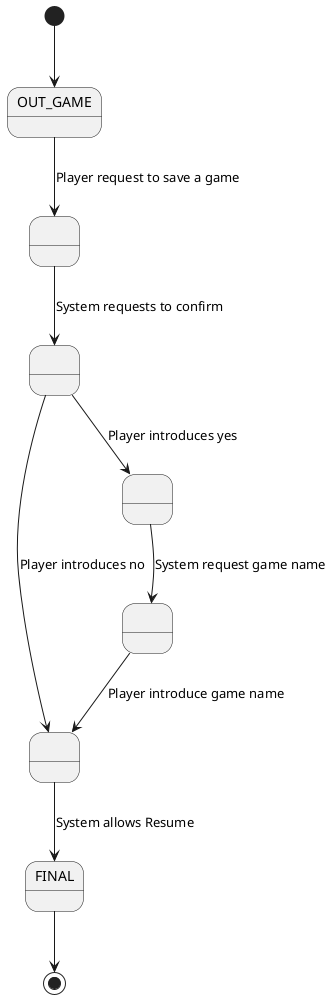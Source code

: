 @startuml save
state OUT_GAME
state FINAL
state requested as " "
state allowed as " "
state gameName as " "
state playerGameName as " "
state resume as " "

[*] --> OUT_GAME
OUT_GAME --> requested: Player request to save a game
requested --> allowed: System requests to confirm
allowed --> resume: Player introduces yes
resume --> playerGameName: System request game name
playerGameName --> gameName: Player introduce game name
allowed --> gameName: Player introduces no
gameName --> FINAL: System allows Resume
FINAL --> [*]
@enduml